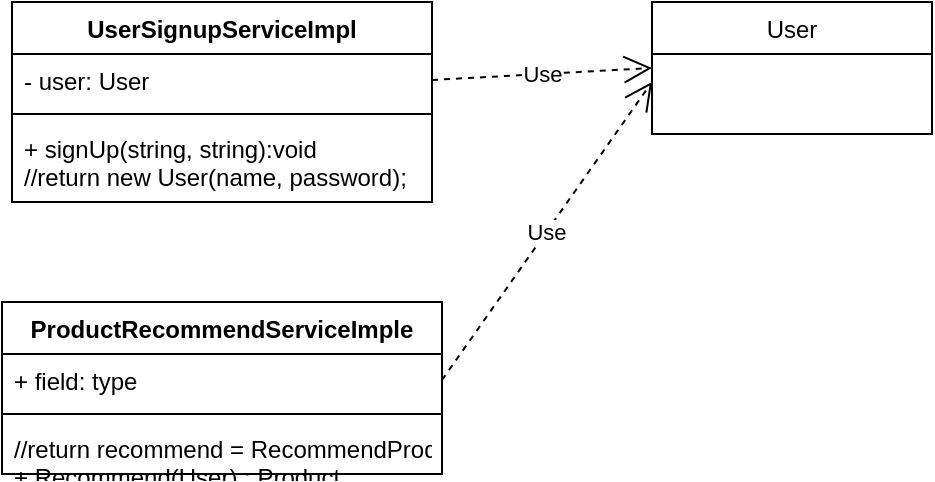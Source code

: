 <mxfile version="20.6.0" type="device"><diagram id="C5RBs43oDa-KdzZeNtuy" name="Page-1"><mxGraphModel dx="1422" dy="794" grid="1" gridSize="10" guides="1" tooltips="1" connect="1" arrows="1" fold="1" page="1" pageScale="1" pageWidth="827" pageHeight="1169" math="0" shadow="0"><root><mxCell id="WIyWlLk6GJQsqaUBKTNV-0"/><mxCell id="WIyWlLk6GJQsqaUBKTNV-1" parent="WIyWlLk6GJQsqaUBKTNV-0"/><mxCell id="_yzpyGeiF2zsuUhKDDpH-0" value="User" style="swimlane;fontStyle=0;childLayout=stackLayout;horizontal=1;startSize=26;fillColor=none;horizontalStack=0;resizeParent=1;resizeParentMax=0;resizeLast=0;collapsible=1;marginBottom=0;" vertex="1" parent="WIyWlLk6GJQsqaUBKTNV-1"><mxGeometry x="340" y="50" width="140" height="66" as="geometry"/></mxCell><mxCell id="_yzpyGeiF2zsuUhKDDpH-4" value="UserSignupServiceImpl" style="swimlane;fontStyle=1;align=center;verticalAlign=top;childLayout=stackLayout;horizontal=1;startSize=26;horizontalStack=0;resizeParent=1;resizeParentMax=0;resizeLast=0;collapsible=1;marginBottom=0;" vertex="1" parent="WIyWlLk6GJQsqaUBKTNV-1"><mxGeometry x="20" y="50" width="210" height="100" as="geometry"/></mxCell><mxCell id="_yzpyGeiF2zsuUhKDDpH-5" value="- user: User" style="text;strokeColor=none;fillColor=none;align=left;verticalAlign=top;spacingLeft=4;spacingRight=4;overflow=hidden;rotatable=0;points=[[0,0.5],[1,0.5]];portConstraint=eastwest;" vertex="1" parent="_yzpyGeiF2zsuUhKDDpH-4"><mxGeometry y="26" width="210" height="26" as="geometry"/></mxCell><mxCell id="_yzpyGeiF2zsuUhKDDpH-6" value="" style="line;strokeWidth=1;fillColor=none;align=left;verticalAlign=middle;spacingTop=-1;spacingLeft=3;spacingRight=3;rotatable=0;labelPosition=right;points=[];portConstraint=eastwest;strokeColor=inherit;" vertex="1" parent="_yzpyGeiF2zsuUhKDDpH-4"><mxGeometry y="52" width="210" height="8" as="geometry"/></mxCell><mxCell id="_yzpyGeiF2zsuUhKDDpH-7" value="+ signUp(string, string):void&#10;//return new User(name, password);" style="text;strokeColor=none;fillColor=none;align=left;verticalAlign=top;spacingLeft=4;spacingRight=4;overflow=hidden;rotatable=0;points=[[0,0.5],[1,0.5]];portConstraint=eastwest;" vertex="1" parent="_yzpyGeiF2zsuUhKDDpH-4"><mxGeometry y="60" width="210" height="40" as="geometry"/></mxCell><mxCell id="_yzpyGeiF2zsuUhKDDpH-9" value="Use" style="endArrow=open;endSize=12;dashed=1;html=1;rounded=0;exitX=1;exitY=0.5;exitDx=0;exitDy=0;entryX=0;entryY=0.5;entryDx=0;entryDy=0;" edge="1" parent="WIyWlLk6GJQsqaUBKTNV-1" source="_yzpyGeiF2zsuUhKDDpH-5" target="_yzpyGeiF2zsuUhKDDpH-0"><mxGeometry width="160" relative="1" as="geometry"><mxPoint x="250" y="180" as="sourcePoint"/><mxPoint x="410" y="180" as="targetPoint"/></mxGeometry></mxCell><mxCell id="_yzpyGeiF2zsuUhKDDpH-10" value="ProductRecommendServiceImple" style="swimlane;fontStyle=1;align=center;verticalAlign=top;childLayout=stackLayout;horizontal=1;startSize=26;horizontalStack=0;resizeParent=1;resizeParentMax=0;resizeLast=0;collapsible=1;marginBottom=0;" vertex="1" parent="WIyWlLk6GJQsqaUBKTNV-1"><mxGeometry x="15" y="200" width="220" height="86" as="geometry"/></mxCell><mxCell id="_yzpyGeiF2zsuUhKDDpH-11" value="+ field: type" style="text;strokeColor=none;fillColor=none;align=left;verticalAlign=top;spacingLeft=4;spacingRight=4;overflow=hidden;rotatable=0;points=[[0,0.5],[1,0.5]];portConstraint=eastwest;" vertex="1" parent="_yzpyGeiF2zsuUhKDDpH-10"><mxGeometry y="26" width="220" height="26" as="geometry"/></mxCell><mxCell id="_yzpyGeiF2zsuUhKDDpH-12" value="" style="line;strokeWidth=1;fillColor=none;align=left;verticalAlign=middle;spacingTop=-1;spacingLeft=3;spacingRight=3;rotatable=0;labelPosition=right;points=[];portConstraint=eastwest;strokeColor=inherit;" vertex="1" parent="_yzpyGeiF2zsuUhKDDpH-10"><mxGeometry y="52" width="220" height="8" as="geometry"/></mxCell><mxCell id="_yzpyGeiF2zsuUhKDDpH-13" value="//return recommend = RecommendProduct(user);&#10;+ Recommend(User) : Product" style="text;strokeColor=none;fillColor=none;align=left;verticalAlign=top;spacingLeft=4;spacingRight=4;overflow=hidden;rotatable=0;points=[[0,0.5],[1,0.5]];portConstraint=eastwest;" vertex="1" parent="_yzpyGeiF2zsuUhKDDpH-10"><mxGeometry y="60" width="220" height="26" as="geometry"/></mxCell><mxCell id="_yzpyGeiF2zsuUhKDDpH-15" value="Use" style="endArrow=open;endSize=12;dashed=1;html=1;rounded=0;exitX=1;exitY=0.5;exitDx=0;exitDy=0;" edge="1" parent="WIyWlLk6GJQsqaUBKTNV-1" source="_yzpyGeiF2zsuUhKDDpH-11"><mxGeometry width="160" relative="1" as="geometry"><mxPoint x="240" y="350" as="sourcePoint"/><mxPoint x="340" y="90" as="targetPoint"/></mxGeometry></mxCell></root></mxGraphModel></diagram></mxfile>